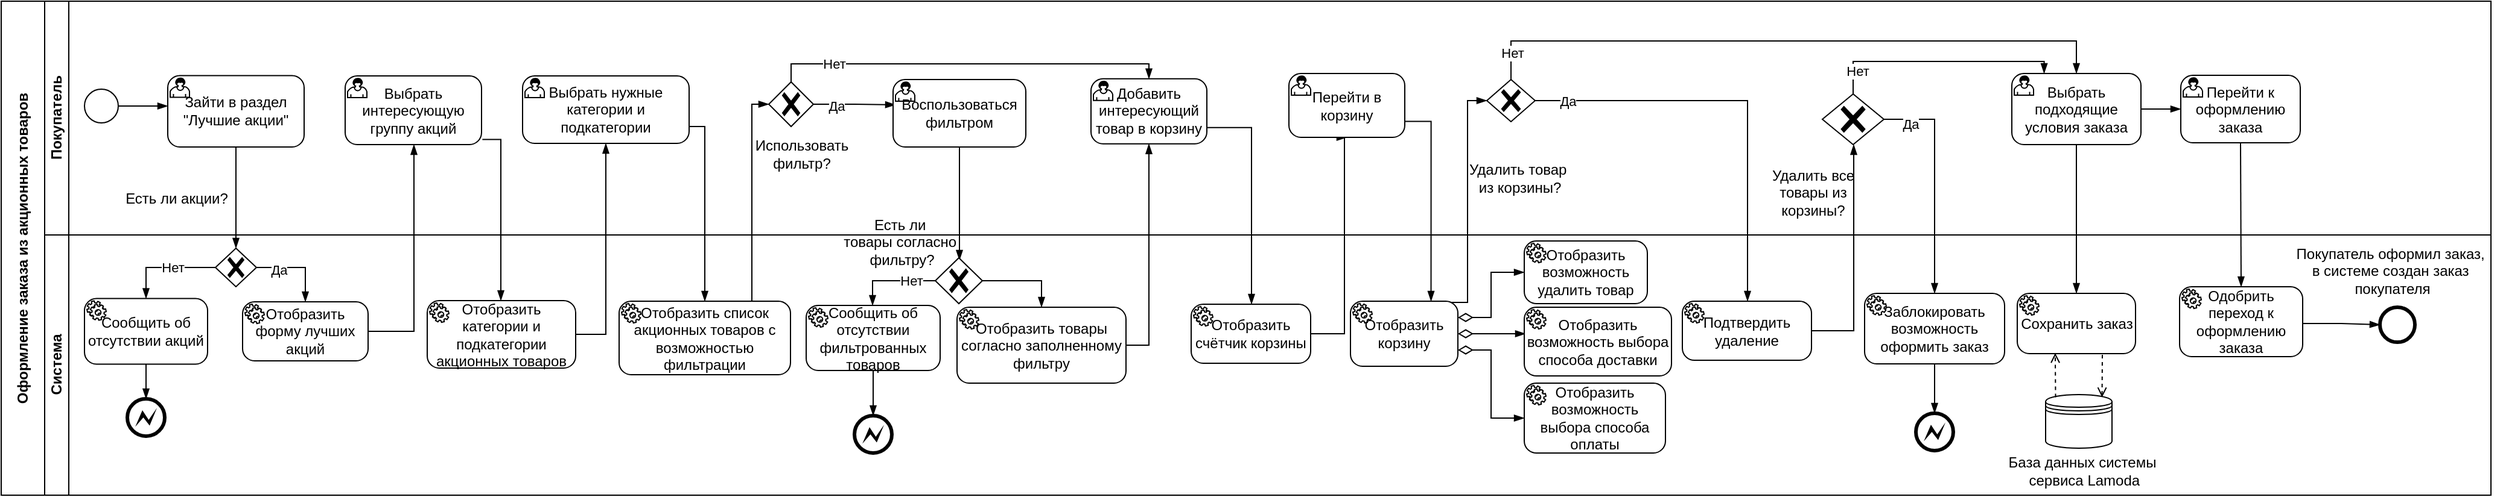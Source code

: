 <mxfile version="24.8.3">
  <diagram name="Page-1" id="2a216829-ef6e-dabb-86c1-c78162f3ba2b">
    <mxGraphModel dx="30" dy="468" grid="0" gridSize="10" guides="1" tooltips="1" connect="1" arrows="1" fold="1" page="1" pageScale="1" pageWidth="850" pageHeight="1100" background="none" math="0" shadow="0">
      <root>
        <mxCell id="0" />
        <mxCell id="1" parent="0" />
        <mxCell id="nDwCT-81fd5Fx0zlanSL-8" value="Оформление заказа из акционных товаров" style="swimlane;html=1;childLayout=stackLayout;resizeParent=1;resizeParentMax=0;horizontal=0;startSize=36;horizontalStack=0;whiteSpace=wrap;fontSize=12;" parent="1" vertex="1">
          <mxGeometry x="918" y="264" width="2063" height="410" as="geometry" />
        </mxCell>
        <mxCell id="nDwCT-81fd5Fx0zlanSL-29" value="" style="edgeStyle=elbowEdgeStyle;fontSize=12;html=1;endArrow=blockThin;endFill=1;rounded=0;exitX=1;exitY=0.5;exitDx=0;exitDy=0;exitPerimeter=0;entryX=0.5;entryY=1;entryDx=0;entryDy=0;entryPerimeter=0;" parent="nDwCT-81fd5Fx0zlanSL-8" source="8SmLWWV9HEqQaL2hSHld-2" target="nDwCT-81fd5Fx0zlanSL-30" edge="1">
          <mxGeometry width="160" relative="1" as="geometry">
            <mxPoint x="297" y="271" as="sourcePoint" />
            <mxPoint x="515" y="241" as="targetPoint" />
            <Array as="points">
              <mxPoint x="342" y="190" />
            </Array>
          </mxGeometry>
        </mxCell>
        <mxCell id="nDwCT-81fd5Fx0zlanSL-34" value="" style="edgeStyle=elbowEdgeStyle;fontSize=12;html=1;endArrow=blockThin;endFill=1;rounded=0;exitX=1.006;exitY=0.925;exitDx=0;exitDy=0;exitPerimeter=0;entryX=0.5;entryY=0;entryDx=0;entryDy=0;entryPerimeter=0;" parent="nDwCT-81fd5Fx0zlanSL-8" source="nDwCT-81fd5Fx0zlanSL-30" target="8SmLWWV9HEqQaL2hSHld-3" edge="1">
          <mxGeometry width="160" relative="1" as="geometry">
            <mxPoint x="382" y="136" as="sourcePoint" />
            <mxPoint x="414" y="245" as="targetPoint" />
            <Array as="points">
              <mxPoint x="414" y="192" />
            </Array>
          </mxGeometry>
        </mxCell>
        <mxCell id="nDwCT-81fd5Fx0zlanSL-36" value="" style="edgeStyle=elbowEdgeStyle;fontSize=12;html=1;endArrow=blockThin;endFill=1;rounded=0;exitX=1;exitY=0.5;exitDx=0;exitDy=0;exitPerimeter=0;entryX=0.5;entryY=1;entryDx=0;entryDy=0;entryPerimeter=0;" parent="nDwCT-81fd5Fx0zlanSL-8" source="8SmLWWV9HEqQaL2hSHld-3" target="nDwCT-81fd5Fx0zlanSL-35" edge="1">
          <mxGeometry width="160" relative="1" as="geometry">
            <mxPoint x="474" y="259.5" as="sourcePoint" />
            <mxPoint x="622" y="230" as="targetPoint" />
            <Array as="points">
              <mxPoint x="501" y="183" />
            </Array>
          </mxGeometry>
        </mxCell>
        <mxCell id="nDwCT-81fd5Fx0zlanSL-38" value="" style="edgeStyle=elbowEdgeStyle;fontSize=12;html=1;endArrow=blockThin;endFill=1;rounded=0;exitX=1;exitY=0.75;exitDx=0;exitDy=0;exitPerimeter=0;entryX=0.5;entryY=0;entryDx=0;entryDy=0;entryPerimeter=0;" parent="nDwCT-81fd5Fx0zlanSL-8" source="nDwCT-81fd5Fx0zlanSL-35" target="8SmLWWV9HEqQaL2hSHld-4" edge="1">
          <mxGeometry width="160" relative="1" as="geometry">
            <mxPoint x="542" y="160" as="sourcePoint" />
            <mxPoint x="582.5" y="244" as="targetPoint" />
            <Array as="points">
              <mxPoint x="583" y="172" />
            </Array>
          </mxGeometry>
        </mxCell>
        <mxCell id="nDwCT-81fd5Fx0zlanSL-19" value="" style="edgeStyle=elbowEdgeStyle;fontSize=12;html=1;endArrow=blockThin;endFill=1;rounded=0;exitX=0.5;exitY=1;exitDx=0;exitDy=0;exitPerimeter=0;entryX=0.5;entryY=0;entryDx=0;entryDy=0;entryPerimeter=0;" parent="nDwCT-81fd5Fx0zlanSL-8" source="nDwCT-81fd5Fx0zlanSL-18" target="nDwCT-81fd5Fx0zlanSL-20" edge="1">
          <mxGeometry width="160" relative="1" as="geometry">
            <mxPoint x="202" y="183" as="sourcePoint" />
            <mxPoint x="190" y="207" as="targetPoint" />
          </mxGeometry>
        </mxCell>
        <mxCell id="nDwCT-81fd5Fx0zlanSL-41" value="" style="edgeStyle=elbowEdgeStyle;fontSize=12;html=1;endArrow=blockThin;endFill=1;rounded=0;exitX=0.75;exitY=0;exitDx=0;exitDy=0;exitPerimeter=0;entryX=0;entryY=0.5;entryDx=0;entryDy=0;entryPerimeter=0;" parent="nDwCT-81fd5Fx0zlanSL-8" source="8SmLWWV9HEqQaL2hSHld-4" target="nDwCT-81fd5Fx0zlanSL-40" edge="1">
          <mxGeometry width="160" relative="1" as="geometry">
            <mxPoint x="614.25" y="244" as="sourcePoint" />
            <mxPoint x="796" y="220" as="targetPoint" />
            <Array as="points">
              <mxPoint x="622" y="177" />
            </Array>
          </mxGeometry>
        </mxCell>
        <mxCell id="nDwCT-81fd5Fx0zlanSL-61" value="" style="edgeStyle=elbowEdgeStyle;fontSize=12;html=1;endArrow=blockThin;endFill=1;rounded=0;exitX=1;exitY=0.5;exitDx=0;exitDy=0;exitPerimeter=0;entryX=0.5;entryY=1;entryDx=0;entryDy=0;entryPerimeter=0;" parent="nDwCT-81fd5Fx0zlanSL-8" source="8SmLWWV9HEqQaL2hSHld-7" target="nDwCT-81fd5Fx0zlanSL-59" edge="1">
          <mxGeometry width="160" relative="1" as="geometry">
            <mxPoint x="905" y="275.75" as="sourcePoint" />
            <mxPoint x="1112" y="278" as="targetPoint" />
            <Array as="points">
              <mxPoint x="951" y="209" />
            </Array>
          </mxGeometry>
        </mxCell>
        <mxCell id="nDwCT-81fd5Fx0zlanSL-63" value="" style="edgeStyle=elbowEdgeStyle;fontSize=12;html=1;endArrow=blockThin;endFill=1;rounded=0;exitX=1;exitY=0.75;exitDx=0;exitDy=0;exitPerimeter=0;entryX=0.5;entryY=0;entryDx=0;entryDy=0;entryPerimeter=0;" parent="nDwCT-81fd5Fx0zlanSL-8" source="nDwCT-81fd5Fx0zlanSL-59" target="8SmLWWV9HEqQaL2hSHld-8" edge="1">
          <mxGeometry width="160" relative="1" as="geometry">
            <mxPoint x="1026" y="154" as="sourcePoint" />
            <mxPoint x="1036" y="244" as="targetPoint" />
            <Array as="points">
              <mxPoint x="1036" y="177" />
            </Array>
          </mxGeometry>
        </mxCell>
        <mxCell id="nDwCT-81fd5Fx0zlanSL-65" value="" style="edgeStyle=elbowEdgeStyle;fontSize=12;html=1;endArrow=blockThin;endFill=1;rounded=0;exitX=1;exitY=0.5;exitDx=0;exitDy=0;exitPerimeter=0;entryX=0.5;entryY=1;entryDx=0;entryDy=0;entryPerimeter=0;" parent="nDwCT-81fd5Fx0zlanSL-8" source="8SmLWWV9HEqQaL2hSHld-8" target="nDwCT-81fd5Fx0zlanSL-64" edge="1">
          <mxGeometry width="160" relative="1" as="geometry">
            <mxPoint x="1085" y="257.25" as="sourcePoint" />
            <mxPoint x="1242" y="225" as="targetPoint" />
            <Array as="points">
              <mxPoint x="1113" y="190" />
            </Array>
          </mxGeometry>
        </mxCell>
        <mxCell id="nDwCT-81fd5Fx0zlanSL-66" value="" style="edgeStyle=orthogonalEdgeStyle;fontSize=12;html=1;endArrow=blockThin;endFill=1;rounded=0;exitX=1;exitY=0.75;exitDx=0;exitDy=0;exitPerimeter=0;entryX=0.75;entryY=0;entryDx=0;entryDy=0;entryPerimeter=0;" parent="nDwCT-81fd5Fx0zlanSL-8" source="nDwCT-81fd5Fx0zlanSL-64" target="8SmLWWV9HEqQaL2hSHld-9" edge="1">
          <mxGeometry width="160" relative="1" as="geometry">
            <mxPoint x="1143" y="143" as="sourcePoint" />
            <mxPoint x="1165" y="243" as="targetPoint" />
          </mxGeometry>
        </mxCell>
        <mxCell id="nDwCT-81fd5Fx0zlanSL-76" value="" style="edgeStyle=elbowEdgeStyle;fontSize=12;html=1;endArrow=blockThin;endFill=1;rounded=0;exitX=0.899;exitY=0.019;exitDx=0;exitDy=0;exitPerimeter=0;entryX=0;entryY=0.5;entryDx=0;entryDy=0;entryPerimeter=0;" parent="nDwCT-81fd5Fx0zlanSL-8" source="8SmLWWV9HEqQaL2hSHld-9" target="nDwCT-81fd5Fx0zlanSL-75" edge="1">
          <mxGeometry width="160" relative="1" as="geometry">
            <mxPoint x="1203.136" y="243.049" as="sourcePoint" />
            <mxPoint x="1238" y="108" as="targetPoint" />
            <Array as="points">
              <mxPoint x="1215" y="177" />
            </Array>
          </mxGeometry>
        </mxCell>
        <mxCell id="nDwCT-81fd5Fx0zlanSL-79" value="" style="edgeStyle=elbowEdgeStyle;fontSize=12;html=1;endArrow=blockThin;endFill=1;rounded=0;exitX=1;exitY=0.5;exitDx=0;exitDy=0;exitPerimeter=0;entryX=0.5;entryY=0;entryDx=0;entryDy=0;entryPerimeter=0;" parent="nDwCT-81fd5Fx0zlanSL-8" source="nDwCT-81fd5Fx0zlanSL-75" target="8SmLWWV9HEqQaL2hSHld-10" edge="1">
          <mxGeometry width="160" relative="1" as="geometry">
            <mxPoint x="1290" y="81" as="sourcePoint" />
            <mxPoint x="1442.25" y="244" as="targetPoint" />
            <Array as="points">
              <mxPoint x="1447" y="167" />
            </Array>
          </mxGeometry>
        </mxCell>
        <mxCell id="nDwCT-81fd5Fx0zlanSL-91" value="Да" style="edgeLabel;html=1;align=center;verticalAlign=middle;resizable=0;points=[];" parent="nDwCT-81fd5Fx0zlanSL-79" vertex="1" connectable="0">
          <mxGeometry x="-0.843" relative="1" as="geometry">
            <mxPoint as="offset" />
          </mxGeometry>
        </mxCell>
        <mxCell id="nDwCT-81fd5Fx0zlanSL-84" value="" style="edgeStyle=elbowEdgeStyle;fontSize=12;html=1;endArrow=blockThin;endFill=1;rounded=0;exitX=1;exitY=0.5;exitDx=0;exitDy=0;exitPerimeter=0;entryX=0.5;entryY=1;entryDx=0;entryDy=0;entryPerimeter=0;" parent="nDwCT-81fd5Fx0zlanSL-8" source="8SmLWWV9HEqQaL2hSHld-10" target="nDwCT-81fd5Fx0zlanSL-81" edge="1">
          <mxGeometry width="160" relative="1" as="geometry">
            <mxPoint x="1503" y="256" as="sourcePoint" />
            <mxPoint x="1680" y="241" as="targetPoint" />
            <Array as="points">
              <mxPoint x="1535" y="186" />
            </Array>
          </mxGeometry>
        </mxCell>
        <mxCell id="nDwCT-81fd5Fx0zlanSL-95" value="" style="edgeStyle=elbowEdgeStyle;fontSize=12;html=1;endArrow=blockThin;endFill=1;rounded=0;exitX=0.5;exitY=1;exitDx=0;exitDy=0;exitPerimeter=0;entryX=0.5;entryY=0;entryDx=0;entryDy=0;entryPerimeter=0;" parent="nDwCT-81fd5Fx0zlanSL-8" source="nDwCT-81fd5Fx0zlanSL-90" target="8SmLWWV9HEqQaL2hSHld-12" edge="1">
          <mxGeometry width="160" relative="1" as="geometry">
            <mxPoint x="1723" y="160" as="sourcePoint" />
            <mxPoint x="1719.5" y="241.5" as="targetPoint" />
          </mxGeometry>
        </mxCell>
        <mxCell id="nDwCT-81fd5Fx0zlanSL-101" value="" style="edgeStyle=elbowEdgeStyle;fontSize=12;html=1;endArrow=blockThin;endFill=1;rounded=0;exitX=0.5;exitY=1;exitDx=0;exitDy=0;exitPerimeter=0;entryX=0.5;entryY=0;entryDx=0;entryDy=0;entryPerimeter=0;" parent="nDwCT-81fd5Fx0zlanSL-8" source="nDwCT-81fd5Fx0zlanSL-86" target="8SmLWWV9HEqQaL2hSHld-13" edge="1">
          <mxGeometry width="160" relative="1" as="geometry">
            <mxPoint x="1878" y="170" as="sourcePoint" />
            <mxPoint x="1855" y="238" as="targetPoint" />
          </mxGeometry>
        </mxCell>
        <mxCell id="nDwCT-81fd5Fx0zlanSL-105" value="" style="edgeStyle=orthogonalEdgeStyle;fontSize=12;html=1;endArrow=blockThin;endFill=1;rounded=0;exitX=1;exitY=0.5;exitDx=0;exitDy=0;exitPerimeter=0;entryX=0.5;entryY=0;entryDx=0;entryDy=0;entryPerimeter=0;" parent="nDwCT-81fd5Fx0zlanSL-8" source="nDwCT-81fd5Fx0zlanSL-81" target="8SmLWWV9HEqQaL2hSHld-11" edge="1">
          <mxGeometry width="160" relative="1" as="geometry">
            <mxPoint x="1562" y="113" as="sourcePoint" />
            <mxPoint x="1598.5" y="243" as="targetPoint" />
          </mxGeometry>
        </mxCell>
        <mxCell id="nDwCT-81fd5Fx0zlanSL-106" value="Да" style="edgeLabel;html=1;align=center;verticalAlign=middle;resizable=0;points=[];" parent="nDwCT-81fd5Fx0zlanSL-105" vertex="1" connectable="0">
          <mxGeometry x="-0.753" y="-4" relative="1" as="geometry">
            <mxPoint x="-1" as="offset" />
          </mxGeometry>
        </mxCell>
        <mxCell id="nDwCT-81fd5Fx0zlanSL-9" value="Покупатель" style="swimlane;html=1;startSize=20;horizontal=0;" parent="nDwCT-81fd5Fx0zlanSL-8" vertex="1">
          <mxGeometry x="36" width="2027" height="194" as="geometry" />
        </mxCell>
        <mxCell id="nDwCT-81fd5Fx0zlanSL-12" value="" style="points=[[0.145,0.145,0],[0.5,0,0],[0.855,0.145,0],[1,0.5,0],[0.855,0.855,0],[0.5,1,0],[0.145,0.855,0],[0,0.5,0]];shape=mxgraph.bpmn.event;html=1;verticalLabelPosition=bottom;labelBackgroundColor=#ffffff;verticalAlign=top;align=center;perimeter=ellipsePerimeter;outlineConnect=0;aspect=fixed;outline=standard;symbol=general;" parent="nDwCT-81fd5Fx0zlanSL-9" vertex="1">
          <mxGeometry x="33" y="73" width="28" height="28" as="geometry" />
        </mxCell>
        <mxCell id="nDwCT-81fd5Fx0zlanSL-15" value="" style="edgeStyle=elbowEdgeStyle;fontSize=12;html=1;endArrow=blockThin;endFill=1;rounded=0;exitX=1;exitY=0.5;exitDx=0;exitDy=0;exitPerimeter=0;" parent="nDwCT-81fd5Fx0zlanSL-9" source="nDwCT-81fd5Fx0zlanSL-12" edge="1">
          <mxGeometry width="160" relative="1" as="geometry">
            <mxPoint x="93" y="87" as="sourcePoint" />
            <mxPoint x="102" y="87" as="targetPoint" />
          </mxGeometry>
        </mxCell>
        <mxCell id="nDwCT-81fd5Fx0zlanSL-18" value="Зайти в раздел &quot;Лучшие акции&quot;" style="points=[[0.25,0,0],[0.5,0,0],[0.75,0,0],[1,0.25,0],[1,0.5,0],[1,0.75,0],[0.75,1,0],[0.5,1,0],[0.25,1,0],[0,0.75,0],[0,0.5,0],[0,0.25,0]];shape=mxgraph.bpmn.task;whiteSpace=wrap;rectStyle=rounded;size=10;html=1;container=1;expand=0;collapsible=0;taskMarker=user;" parent="nDwCT-81fd5Fx0zlanSL-9" vertex="1">
          <mxGeometry x="102" y="61.75" width="113" height="59.25" as="geometry" />
        </mxCell>
        <mxCell id="nDwCT-81fd5Fx0zlanSL-22" value="Есть ли акции?" style="text;html=1;align=center;verticalAlign=middle;resizable=0;points=[];autosize=1;strokeColor=none;fillColor=none;" parent="nDwCT-81fd5Fx0zlanSL-9" vertex="1">
          <mxGeometry x="57" y="151" width="103" height="26" as="geometry" />
        </mxCell>
        <mxCell id="nDwCT-81fd5Fx0zlanSL-30" value="Выбрать интересующую группу акций" style="points=[[0.25,0,0],[0.5,0,0],[0.75,0,0],[1,0.25,0],[1,0.5,0],[1,0.75,0],[0.75,1,0],[0.5,1,0],[0.25,1,0],[0,0.75,0],[0,0.5,0],[0,0.25,0]];shape=mxgraph.bpmn.task;whiteSpace=wrap;rectStyle=rounded;size=10;html=1;container=1;expand=0;collapsible=0;taskMarker=user;" parent="nDwCT-81fd5Fx0zlanSL-9" vertex="1">
          <mxGeometry x="249" y="62" width="113" height="57" as="geometry" />
        </mxCell>
        <mxCell id="nDwCT-81fd5Fx0zlanSL-35" value="Выбрать нужные категории и подкатегории" style="points=[[0.25,0,0],[0.5,0,0],[0.75,0,0],[1,0.25,0],[1,0.5,0],[1,0.75,0],[0.75,1,0],[0.5,1,0],[0.25,1,0],[0,0.75,0],[0,0.5,0],[0,0.25,0]];shape=mxgraph.bpmn.task;whiteSpace=wrap;rectStyle=rounded;size=10;html=1;container=1;expand=0;collapsible=0;taskMarker=user;" parent="nDwCT-81fd5Fx0zlanSL-9" vertex="1">
          <mxGeometry x="396" y="62" width="138" height="56" as="geometry" />
        </mxCell>
        <mxCell id="nDwCT-81fd5Fx0zlanSL-40" value="" style="points=[[0.25,0.25,0],[0.5,0,0],[0.75,0.25,0],[1,0.5,0],[0.75,0.75,0],[0.5,1,0],[0.25,0.75,0],[0,0.5,0]];shape=mxgraph.bpmn.gateway2;html=1;verticalLabelPosition=bottom;labelBackgroundColor=#ffffff;verticalAlign=top;align=center;perimeter=rhombusPerimeter;outlineConnect=0;outline=none;symbol=none;gwType=exclusive;" parent="nDwCT-81fd5Fx0zlanSL-9" vertex="1">
          <mxGeometry x="600" y="67" width="37" height="37" as="geometry" />
        </mxCell>
        <mxCell id="nDwCT-81fd5Fx0zlanSL-44" value="Использовать&lt;div&gt;фильтр?&lt;/div&gt;" style="text;html=1;align=center;verticalAlign=middle;resizable=0;points=[];autosize=1;strokeColor=none;fillColor=none;" parent="nDwCT-81fd5Fx0zlanSL-9" vertex="1">
          <mxGeometry x="579" y="106" width="95" height="41" as="geometry" />
        </mxCell>
        <mxCell id="nDwCT-81fd5Fx0zlanSL-45" value="" style="edgeStyle=elbowEdgeStyle;fontSize=12;html=1;endArrow=blockThin;endFill=1;rounded=0;exitX=1;exitY=0.5;exitDx=0;exitDy=0;exitPerimeter=0;elbow=horizontal;" parent="nDwCT-81fd5Fx0zlanSL-9" source="nDwCT-81fd5Fx0zlanSL-40" edge="1">
          <mxGeometry width="160" relative="1" as="geometry">
            <mxPoint x="662" y="79" as="sourcePoint" />
            <mxPoint x="705" y="86" as="targetPoint" />
          </mxGeometry>
        </mxCell>
        <mxCell id="nDwCT-81fd5Fx0zlanSL-47" value="Да" style="edgeLabel;html=1;align=center;verticalAlign=middle;resizable=0;points=[];" parent="nDwCT-81fd5Fx0zlanSL-45" vertex="1" connectable="0">
          <mxGeometry x="-0.468" y="-1" relative="1" as="geometry">
            <mxPoint x="1" as="offset" />
          </mxGeometry>
        </mxCell>
        <mxCell id="nDwCT-81fd5Fx0zlanSL-46" value="Воспользоваться фильтром" style="points=[[0.25,0,0],[0.5,0,0],[0.75,0,0],[1,0.25,0],[1,0.5,0],[1,0.75,0],[0.75,1,0],[0.5,1,0],[0.25,1,0],[0,0.75,0],[0,0.5,0],[0,0.25,0]];shape=mxgraph.bpmn.task;whiteSpace=wrap;rectStyle=rounded;size=10;html=1;container=1;expand=0;collapsible=0;taskMarker=user;" parent="nDwCT-81fd5Fx0zlanSL-9" vertex="1">
          <mxGeometry x="703" y="65" width="110" height="56" as="geometry" />
        </mxCell>
        <mxCell id="nDwCT-81fd5Fx0zlanSL-48" value="" style="edgeStyle=elbowEdgeStyle;fontSize=12;html=1;endArrow=blockThin;endFill=1;rounded=0;exitX=0.5;exitY=1;exitDx=0;exitDy=0;exitPerimeter=0;" parent="nDwCT-81fd5Fx0zlanSL-9" source="nDwCT-81fd5Fx0zlanSL-46" edge="1">
          <mxGeometry width="160" relative="1" as="geometry">
            <mxPoint x="737" y="161" as="sourcePoint" />
            <mxPoint x="758" y="215" as="targetPoint" />
          </mxGeometry>
        </mxCell>
        <mxCell id="nDwCT-81fd5Fx0zlanSL-58" value="" style="edgeStyle=elbowEdgeStyle;fontSize=12;html=1;endArrow=blockThin;endFill=1;rounded=0;exitX=0.5;exitY=0;exitDx=0;exitDy=0;exitPerimeter=0;entryX=0.5;entryY=0;entryDx=0;entryDy=0;entryPerimeter=0;" parent="nDwCT-81fd5Fx0zlanSL-9" source="nDwCT-81fd5Fx0zlanSL-40" target="nDwCT-81fd5Fx0zlanSL-59" edge="1">
          <mxGeometry width="160" relative="1" as="geometry">
            <mxPoint x="677" y="39" as="sourcePoint" />
            <mxPoint x="837" y="39" as="targetPoint" />
            <Array as="points">
              <mxPoint x="667" y="52" />
            </Array>
          </mxGeometry>
        </mxCell>
        <mxCell id="nDwCT-81fd5Fx0zlanSL-60" value="Нет" style="edgeLabel;html=1;align=center;verticalAlign=middle;resizable=0;points=[];" parent="nDwCT-81fd5Fx0zlanSL-58" vertex="1" connectable="0">
          <mxGeometry x="-0.688" relative="1" as="geometry">
            <mxPoint as="offset" />
          </mxGeometry>
        </mxCell>
        <mxCell id="nDwCT-81fd5Fx0zlanSL-59" value="Добавить интересующий товар в корзину" style="points=[[0.25,0,0],[0.5,0,0],[0.75,0,0],[1,0.25,0],[1,0.5,0],[1,0.75,0],[0.75,1,0],[0.5,1,0],[0.25,1,0],[0,0.75,0],[0,0.5,0],[0,0.25,0]];shape=mxgraph.bpmn.task;whiteSpace=wrap;rectStyle=rounded;size=10;html=1;container=1;expand=0;collapsible=0;taskMarker=user;" parent="nDwCT-81fd5Fx0zlanSL-9" vertex="1">
          <mxGeometry x="867" y="64.37" width="96" height="54" as="geometry" />
        </mxCell>
        <mxCell id="nDwCT-81fd5Fx0zlanSL-64" value="Перейти в корзину" style="points=[[0.25,0,0],[0.5,0,0],[0.75,0,0],[1,0.25,0],[1,0.5,0],[1,0.75,0],[0.75,1,0],[0.5,1,0],[0.25,1,0],[0,0.75,0],[0,0.5,0],[0,0.25,0]];shape=mxgraph.bpmn.task;whiteSpace=wrap;rectStyle=rounded;size=10;html=1;container=1;expand=0;collapsible=0;taskMarker=user;" parent="nDwCT-81fd5Fx0zlanSL-9" vertex="1">
          <mxGeometry x="1031" y="60" width="96" height="53" as="geometry" />
        </mxCell>
        <mxCell id="nDwCT-81fd5Fx0zlanSL-75" value="" style="points=[[0.25,0.25,0],[0.5,0,0],[0.75,0.25,0],[1,0.5,0],[0.75,0.75,0],[0.5,1,0],[0.25,0.75,0],[0,0.5,0]];shape=mxgraph.bpmn.gateway2;html=1;verticalLabelPosition=bottom;labelBackgroundColor=#ffffff;verticalAlign=top;align=center;perimeter=rhombusPerimeter;outlineConnect=0;outline=none;symbol=none;gwType=exclusive;" parent="nDwCT-81fd5Fx0zlanSL-9" vertex="1">
          <mxGeometry x="1195" y="65" width="40" height="35" as="geometry" />
        </mxCell>
        <mxCell id="nDwCT-81fd5Fx0zlanSL-77" value="Удалить товар&amp;nbsp;&lt;div&gt;из корзины?&lt;/div&gt;" style="text;html=1;align=center;verticalAlign=middle;resizable=0;points=[];autosize=1;strokeColor=none;fillColor=none;" parent="nDwCT-81fd5Fx0zlanSL-9" vertex="1">
          <mxGeometry x="1171" y="126" width="102" height="41" as="geometry" />
        </mxCell>
        <mxCell id="nDwCT-81fd5Fx0zlanSL-78" value="" style="edgeStyle=orthogonalEdgeStyle;fontSize=12;html=1;endArrow=blockThin;endFill=1;rounded=0;exitX=0.5;exitY=0;exitDx=0;exitDy=0;exitPerimeter=0;elbow=vertical;entryX=0.5;entryY=0;entryDx=0;entryDy=0;entryPerimeter=0;" parent="nDwCT-81fd5Fx0zlanSL-9" source="nDwCT-81fd5Fx0zlanSL-75" target="nDwCT-81fd5Fx0zlanSL-90" edge="1">
          <mxGeometry width="160" relative="1" as="geometry">
            <mxPoint x="1247" y="45" as="sourcePoint" />
            <mxPoint x="1215" y="13" as="targetPoint" />
            <Array as="points">
              <mxPoint x="1215" y="33" />
              <mxPoint x="1683" y="33" />
            </Array>
          </mxGeometry>
        </mxCell>
        <mxCell id="nDwCT-81fd5Fx0zlanSL-92" value="Нет" style="edgeLabel;html=1;align=center;verticalAlign=middle;resizable=0;points=[];" parent="nDwCT-81fd5Fx0zlanSL-78" vertex="1" connectable="0">
          <mxGeometry x="-0.916" y="-1" relative="1" as="geometry">
            <mxPoint as="offset" />
          </mxGeometry>
        </mxCell>
        <mxCell id="nDwCT-81fd5Fx0zlanSL-81" value="" style="points=[[0.25,0.25,0],[0.5,0,0],[0.75,0.25,0],[1,0.5,0],[0.75,0.75,0],[0.5,1,0],[0.25,0.75,0],[0,0.5,0]];shape=mxgraph.bpmn.gateway2;html=1;verticalLabelPosition=bottom;labelBackgroundColor=#ffffff;verticalAlign=top;align=center;perimeter=rhombusPerimeter;outlineConnect=0;outline=none;symbol=none;gwType=exclusive;" parent="nDwCT-81fd5Fx0zlanSL-9" vertex="1">
          <mxGeometry x="1473" y="77" width="51" height="42" as="geometry" />
        </mxCell>
        <mxCell id="nDwCT-81fd5Fx0zlanSL-85" value="Удалить все&lt;div&gt;товары из&lt;/div&gt;&lt;div&gt;корзины?&lt;/div&gt;" style="text;html=1;align=center;verticalAlign=middle;resizable=0;points=[];autosize=1;strokeColor=none;fillColor=none;" parent="nDwCT-81fd5Fx0zlanSL-9" vertex="1">
          <mxGeometry x="1422" y="131" width="86" height="55" as="geometry" />
        </mxCell>
        <mxCell id="nDwCT-81fd5Fx0zlanSL-86" value="Перейти к оформлению заказа" style="points=[[0.25,0,0],[0.5,0,0],[0.75,0,0],[1,0.25,0],[1,0.5,0],[1,0.75,0],[0.75,1,0],[0.5,1,0],[0.25,1,0],[0,0.75,0],[0,0.5,0],[0,0.25,0]];shape=mxgraph.bpmn.task;whiteSpace=wrap;rectStyle=rounded;size=10;html=1;container=1;expand=0;collapsible=0;taskMarker=user;" parent="nDwCT-81fd5Fx0zlanSL-9" vertex="1">
          <mxGeometry x="1770" y="61.5" width="99" height="56" as="geometry" />
        </mxCell>
        <mxCell id="nDwCT-81fd5Fx0zlanSL-90" value="Выбрать подходящие условия заказа" style="points=[[0.25,0,0],[0.5,0,0],[0.75,0,0],[1,0.25,0],[1,0.5,0],[1,0.75,0],[0.75,1,0],[0.5,1,0],[0.25,1,0],[0,0.75,0],[0,0.5,0],[0,0.25,0]];shape=mxgraph.bpmn.task;whiteSpace=wrap;rectStyle=rounded;size=10;html=1;container=1;expand=0;collapsible=0;taskMarker=user;" parent="nDwCT-81fd5Fx0zlanSL-9" vertex="1">
          <mxGeometry x="1630" y="60" width="107" height="59" as="geometry" />
        </mxCell>
        <mxCell id="nDwCT-81fd5Fx0zlanSL-100" value="" style="edgeStyle=elbowEdgeStyle;fontSize=12;html=1;endArrow=blockThin;endFill=1;rounded=0;exitX=1;exitY=0.5;exitDx=0;exitDy=0;exitPerimeter=0;entryX=0;entryY=0.5;entryDx=0;entryDy=0;entryPerimeter=0;" parent="nDwCT-81fd5Fx0zlanSL-9" source="nDwCT-81fd5Fx0zlanSL-90" target="nDwCT-81fd5Fx0zlanSL-86" edge="1">
          <mxGeometry width="160" relative="1" as="geometry">
            <mxPoint x="1743" y="151" as="sourcePoint" />
            <mxPoint x="1903" y="151" as="targetPoint" />
          </mxGeometry>
        </mxCell>
        <mxCell id="nDwCT-81fd5Fx0zlanSL-103" value="" style="edgeStyle=orthogonalEdgeStyle;fontSize=12;html=1;endArrow=blockThin;endFill=1;rounded=0;exitX=0.5;exitY=0;exitDx=0;exitDy=0;exitPerimeter=0;entryX=0.25;entryY=0;entryDx=0;entryDy=0;entryPerimeter=0;" parent="nDwCT-81fd5Fx0zlanSL-9" source="nDwCT-81fd5Fx0zlanSL-81" target="nDwCT-81fd5Fx0zlanSL-90" edge="1">
          <mxGeometry width="160" relative="1" as="geometry">
            <mxPoint x="1528" y="152" as="sourcePoint" />
            <mxPoint x="1688" y="152" as="targetPoint" />
          </mxGeometry>
        </mxCell>
        <mxCell id="nDwCT-81fd5Fx0zlanSL-104" value="Нет" style="edgeLabel;html=1;align=center;verticalAlign=middle;resizable=0;points=[];" parent="nDwCT-81fd5Fx0zlanSL-103" vertex="1" connectable="0">
          <mxGeometry x="-0.806" y="-3" relative="1" as="geometry">
            <mxPoint as="offset" />
          </mxGeometry>
        </mxCell>
        <mxCell id="nDwCT-81fd5Fx0zlanSL-10" value="Система" style="swimlane;html=1;startSize=20;horizontal=0;" parent="nDwCT-81fd5Fx0zlanSL-8" vertex="1">
          <mxGeometry x="36" y="194" width="2027" height="216" as="geometry" />
        </mxCell>
        <mxCell id="nDwCT-81fd5Fx0zlanSL-20" value="" style="points=[[0.25,0.25,0],[0.5,0,0],[0.75,0.25,0],[1,0.5,0],[0.75,0.75,0],[0.5,1,0],[0.25,0.75,0],[0,0.5,0]];shape=mxgraph.bpmn.gateway2;html=1;verticalLabelPosition=bottom;labelBackgroundColor=#ffffff;verticalAlign=top;align=center;perimeter=rhombusPerimeter;outlineConnect=0;outline=none;symbol=none;gwType=exclusive;" parent="nDwCT-81fd5Fx0zlanSL-10" vertex="1">
          <mxGeometry x="141.5" y="11" width="34" height="32" as="geometry" />
        </mxCell>
        <mxCell id="nDwCT-81fd5Fx0zlanSL-23" value="" style="edgeStyle=elbowEdgeStyle;fontSize=12;html=1;endArrow=blockThin;endFill=1;rounded=0;exitX=0;exitY=0.5;exitDx=0;exitDy=0;exitPerimeter=0;entryX=0.5;entryY=0;entryDx=0;entryDy=0;entryPerimeter=0;" parent="nDwCT-81fd5Fx0zlanSL-10" source="nDwCT-81fd5Fx0zlanSL-20" target="8SmLWWV9HEqQaL2hSHld-1" edge="1">
          <mxGeometry width="160" relative="1" as="geometry">
            <mxPoint x="139" y="82" as="sourcePoint" />
            <mxPoint x="84" y="54" as="targetPoint" />
            <Array as="points">
              <mxPoint x="84" y="47" />
            </Array>
          </mxGeometry>
        </mxCell>
        <mxCell id="nDwCT-81fd5Fx0zlanSL-26" value="Нет" style="edgeLabel;html=1;align=center;verticalAlign=middle;resizable=0;points=[];" parent="nDwCT-81fd5Fx0zlanSL-23" vertex="1" connectable="0">
          <mxGeometry x="-0.172" relative="1" as="geometry">
            <mxPoint x="-1" as="offset" />
          </mxGeometry>
        </mxCell>
        <mxCell id="nDwCT-81fd5Fx0zlanSL-14" value="" style="points=[[0.145,0.145,0],[0.5,0,0],[0.855,0.145,0],[1,0.5,0],[0.855,0.855,0],[0.5,1,0],[0.145,0.855,0],[0,0.5,0]];shape=mxgraph.bpmn.event;html=1;verticalLabelPosition=bottom;labelBackgroundColor=#ffffff;verticalAlign=top;align=center;perimeter=ellipsePerimeter;outlineConnect=0;aspect=fixed;outline=end;symbol=error;" parent="nDwCT-81fd5Fx0zlanSL-10" vertex="1">
          <mxGeometry x="68.5" y="136" width="31" height="31" as="geometry" />
        </mxCell>
        <mxCell id="nDwCT-81fd5Fx0zlanSL-25" value="" style="edgeStyle=elbowEdgeStyle;fontSize=12;html=1;endArrow=blockThin;endFill=1;rounded=0;exitX=0.5;exitY=1;exitDx=0;exitDy=0;exitPerimeter=0;entryX=0.5;entryY=0;entryDx=0;entryDy=0;entryPerimeter=0;" parent="nDwCT-81fd5Fx0zlanSL-10" source="8SmLWWV9HEqQaL2hSHld-1" target="nDwCT-81fd5Fx0zlanSL-14" edge="1">
          <mxGeometry width="160" relative="1" as="geometry">
            <mxPoint x="84" y="106" as="sourcePoint" />
            <mxPoint x="300" y="113" as="targetPoint" />
          </mxGeometry>
        </mxCell>
        <mxCell id="nDwCT-81fd5Fx0zlanSL-27" value="" style="edgeStyle=elbowEdgeStyle;fontSize=12;html=1;endArrow=blockThin;endFill=1;rounded=0;exitX=1;exitY=0.5;exitDx=0;exitDy=0;exitPerimeter=0;entryX=0.5;entryY=0;entryDx=0;entryDy=0;entryPerimeter=0;" parent="nDwCT-81fd5Fx0zlanSL-10" source="nDwCT-81fd5Fx0zlanSL-20" target="8SmLWWV9HEqQaL2hSHld-2" edge="1">
          <mxGeometry width="160" relative="1" as="geometry">
            <mxPoint x="202" y="32" as="sourcePoint" />
            <mxPoint x="216" y="54" as="targetPoint" />
            <Array as="points">
              <mxPoint x="216" y="36" />
            </Array>
          </mxGeometry>
        </mxCell>
        <mxCell id="nDwCT-81fd5Fx0zlanSL-39" value="Да" style="edgeLabel;html=1;align=center;verticalAlign=middle;resizable=0;points=[];" parent="nDwCT-81fd5Fx0zlanSL-27" vertex="1" connectable="0">
          <mxGeometry x="-0.473" y="-2" relative="1" as="geometry">
            <mxPoint as="offset" />
          </mxGeometry>
        </mxCell>
        <mxCell id="nDwCT-81fd5Fx0zlanSL-50" value="" style="points=[[0.25,0.25,0],[0.5,0,0],[0.75,0.25,0],[1,0.5,0],[0.75,0.75,0],[0.5,1,0],[0.25,0.75,0],[0,0.5,0]];shape=mxgraph.bpmn.gateway2;html=1;verticalLabelPosition=bottom;labelBackgroundColor=#ffffff;verticalAlign=top;align=center;perimeter=rhombusPerimeter;outlineConnect=0;outline=none;symbol=none;gwType=exclusive;" parent="nDwCT-81fd5Fx0zlanSL-10" vertex="1">
          <mxGeometry x="738" y="19" width="39" height="38" as="geometry" />
        </mxCell>
        <mxCell id="nDwCT-81fd5Fx0zlanSL-52" value="" style="edgeStyle=elbowEdgeStyle;fontSize=12;html=1;endArrow=blockThin;endFill=1;rounded=0;entryX=0.5;entryY=0;entryDx=0;entryDy=0;entryPerimeter=0;exitX=0;exitY=0.5;exitDx=0;exitDy=0;exitPerimeter=0;" parent="nDwCT-81fd5Fx0zlanSL-10" source="nDwCT-81fd5Fx0zlanSL-50" target="8SmLWWV9HEqQaL2hSHld-5" edge="1">
          <mxGeometry width="160" relative="1" as="geometry">
            <mxPoint x="676" y="37" as="sourcePoint" />
            <mxPoint x="685.5" y="62" as="targetPoint" />
            <Array as="points">
              <mxPoint x="686" y="42" />
            </Array>
          </mxGeometry>
        </mxCell>
        <mxCell id="nDwCT-81fd5Fx0zlanSL-53" value="Нет" style="edgeLabel;html=1;align=center;verticalAlign=middle;resizable=0;points=[];" parent="nDwCT-81fd5Fx0zlanSL-52" vertex="1" connectable="0">
          <mxGeometry x="-0.454" relative="1" as="geometry">
            <mxPoint as="offset" />
          </mxGeometry>
        </mxCell>
        <mxCell id="nDwCT-81fd5Fx0zlanSL-49" value="Есть ли&amp;nbsp;&lt;div&gt;товары&amp;nbsp;&lt;span style=&quot;background-color: initial;&quot;&gt;согласно&amp;nbsp;&lt;/span&gt;&lt;/div&gt;&lt;div&gt;&lt;span style=&quot;background-color: initial;&quot;&gt;фильтру?&lt;/span&gt;&lt;/div&gt;" style="text;html=1;align=center;verticalAlign=middle;resizable=0;points=[];autosize=1;strokeColor=none;fillColor=none;" parent="nDwCT-81fd5Fx0zlanSL-10" vertex="1">
          <mxGeometry x="652" y="-22" width="115" height="55" as="geometry" />
        </mxCell>
        <mxCell id="nDwCT-81fd5Fx0zlanSL-55" value="" style="edgeStyle=elbowEdgeStyle;fontSize=12;html=1;endArrow=blockThin;endFill=1;rounded=0;exitX=1;exitY=0.5;exitDx=0;exitDy=0;exitPerimeter=0;entryX=0.5;entryY=0;entryDx=0;entryDy=0;entryPerimeter=0;" parent="nDwCT-81fd5Fx0zlanSL-10" source="nDwCT-81fd5Fx0zlanSL-50" target="8SmLWWV9HEqQaL2hSHld-7" edge="1">
          <mxGeometry width="160" relative="1" as="geometry">
            <mxPoint x="813" y="36" as="sourcePoint" />
            <mxPoint x="818" y="51" as="targetPoint" />
            <Array as="points">
              <mxPoint x="826" y="45" />
            </Array>
          </mxGeometry>
        </mxCell>
        <mxCell id="nDwCT-81fd5Fx0zlanSL-56" value="" style="edgeStyle=elbowEdgeStyle;fontSize=12;html=1;endArrow=blockThin;endFill=1;rounded=0;exitX=0.5;exitY=1;exitDx=0;exitDy=0;exitPerimeter=0;entryX=0.5;entryY=0;entryDx=0;entryDy=0;entryPerimeter=0;" parent="nDwCT-81fd5Fx0zlanSL-10" source="8SmLWWV9HEqQaL2hSHld-5" target="nDwCT-81fd5Fx0zlanSL-57" edge="1">
          <mxGeometry width="160" relative="1" as="geometry">
            <mxPoint x="685.5" y="116" as="sourcePoint" />
            <mxPoint x="686" y="150" as="targetPoint" />
          </mxGeometry>
        </mxCell>
        <mxCell id="nDwCT-81fd5Fx0zlanSL-57" value="" style="points=[[0.145,0.145,0],[0.5,0,0],[0.855,0.145,0],[1,0.5,0],[0.855,0.855,0],[0.5,1,0],[0.145,0.855,0],[0,0.5,0]];shape=mxgraph.bpmn.event;html=1;verticalLabelPosition=bottom;labelBackgroundColor=#ffffff;verticalAlign=top;align=center;perimeter=ellipsePerimeter;outlineConnect=0;aspect=fixed;outline=end;symbol=error;" parent="nDwCT-81fd5Fx0zlanSL-10" vertex="1">
          <mxGeometry x="671" y="150" width="31" height="31" as="geometry" />
        </mxCell>
        <mxCell id="nDwCT-81fd5Fx0zlanSL-87" value="" style="points=[[0.145,0.145,0],[0.5,0,0],[0.855,0.145,0],[1,0.5,0],[0.855,0.855,0],[0.5,1,0],[0.145,0.855,0],[0,0.5,0]];shape=mxgraph.bpmn.event;html=1;verticalLabelPosition=bottom;labelBackgroundColor=#ffffff;verticalAlign=top;align=center;perimeter=ellipsePerimeter;outlineConnect=0;aspect=fixed;outline=end;symbol=terminate2;" parent="nDwCT-81fd5Fx0zlanSL-10" vertex="1">
          <mxGeometry x="1935" y="60" width="29" height="29" as="geometry" />
        </mxCell>
        <mxCell id="nDwCT-81fd5Fx0zlanSL-89" value="Покупатель оформил заказ,&amp;nbsp;&lt;div&gt;в системе создан заказ&amp;nbsp;&lt;/div&gt;&lt;div&gt;покупателя&lt;/div&gt;" style="text;html=1;align=center;verticalAlign=middle;resizable=0;points=[];autosize=1;strokeColor=none;fillColor=none;" parent="nDwCT-81fd5Fx0zlanSL-10" vertex="1">
          <mxGeometry x="1856.5" y="2" width="177" height="55" as="geometry" />
        </mxCell>
        <mxCell id="nDwCT-81fd5Fx0zlanSL-102" value="" style="edgeStyle=elbowEdgeStyle;fontSize=12;html=1;endArrow=blockThin;endFill=1;rounded=0;exitX=1;exitY=0.526;exitDx=0;exitDy=0;exitPerimeter=0;entryX=0;entryY=0.5;entryDx=0;entryDy=0;entryPerimeter=0;" parent="nDwCT-81fd5Fx0zlanSL-10" source="8SmLWWV9HEqQaL2hSHld-13" target="nDwCT-81fd5Fx0zlanSL-87" edge="1">
          <mxGeometry width="160" relative="1" as="geometry">
            <mxPoint x="1869" y="73.5" as="sourcePoint" />
            <mxPoint x="1968" y="73" as="targetPoint" />
          </mxGeometry>
        </mxCell>
        <mxCell id="nDwCT-81fd5Fx0zlanSL-108" value="" style="points=[[0.145,0.145,0],[0.5,0,0],[0.855,0.145,0],[1,0.5,0],[0.855,0.855,0],[0.5,1,0],[0.145,0.855,0],[0,0.5,0]];shape=mxgraph.bpmn.event;html=1;verticalLabelPosition=bottom;labelBackgroundColor=#ffffff;verticalAlign=top;align=center;perimeter=ellipsePerimeter;outlineConnect=0;aspect=fixed;outline=end;symbol=error;" parent="nDwCT-81fd5Fx0zlanSL-10" vertex="1">
          <mxGeometry x="1550.5" y="148" width="31" height="31" as="geometry" />
        </mxCell>
        <mxCell id="nDwCT-81fd5Fx0zlanSL-109" value="" style="edgeStyle=elbowEdgeStyle;fontSize=12;html=1;endArrow=blockThin;endFill=1;rounded=0;exitX=0.5;exitY=1;exitDx=0;exitDy=0;exitPerimeter=0;entryX=0.5;entryY=0;entryDx=0;entryDy=0;entryPerimeter=0;" parent="nDwCT-81fd5Fx0zlanSL-10" source="8SmLWWV9HEqQaL2hSHld-11" target="nDwCT-81fd5Fx0zlanSL-108" edge="1">
          <mxGeometry width="160" relative="1" as="geometry">
            <mxPoint x="1562.5" y="101" as="sourcePoint" />
            <mxPoint x="1739" y="123" as="targetPoint" />
          </mxGeometry>
        </mxCell>
        <mxCell id="nDwCT-81fd5Fx0zlanSL-110" value="" style="edgeStyle=elbowEdgeStyle;fontSize=12;html=1;endArrow=blockThin;endFill=1;startArrow=diamondThin;startFill=0;endSize=6;startSize=10;rounded=0;exitX=1;exitY=0.25;exitDx=0;exitDy=0;exitPerimeter=0;entryX=0;entryY=0.5;entryDx=0;entryDy=0;entryPerimeter=0;" parent="nDwCT-81fd5Fx0zlanSL-10" source="8SmLWWV9HEqQaL2hSHld-9" target="8SmLWWV9HEqQaL2hSHld-19" edge="1">
          <mxGeometry width="160" relative="1" as="geometry">
            <mxPoint x="1171" y="61.25" as="sourcePoint" />
            <mxPoint x="1224" y="34" as="targetPoint" />
          </mxGeometry>
        </mxCell>
        <mxCell id="nDwCT-81fd5Fx0zlanSL-111" value="" style="edgeStyle=elbowEdgeStyle;fontSize=12;html=1;endArrow=blockThin;endFill=1;startArrow=diamondThin;startFill=0;endSize=6;startSize=10;rounded=0;exitX=1;exitY=0.5;exitDx=0;exitDy=0;exitPerimeter=0;entryX=0.008;entryY=0.386;entryDx=0;entryDy=0;entryPerimeter=0;" parent="nDwCT-81fd5Fx0zlanSL-10" source="8SmLWWV9HEqQaL2hSHld-9" target="8SmLWWV9HEqQaL2hSHld-20" edge="1">
          <mxGeometry width="160" relative="1" as="geometry">
            <mxPoint x="1171" y="73.5" as="sourcePoint" />
            <mxPoint x="1221" y="77.75" as="targetPoint" />
          </mxGeometry>
        </mxCell>
        <mxCell id="nDwCT-81fd5Fx0zlanSL-113" value="" style="edgeStyle=elbowEdgeStyle;fontSize=12;html=1;endArrow=blockThin;endFill=1;startArrow=diamondThin;startFill=0;endSize=6;startSize=10;rounded=0;exitX=1;exitY=0.75;exitDx=0;exitDy=0;exitPerimeter=0;entryX=0;entryY=0.5;entryDx=0;entryDy=0;entryPerimeter=0;" parent="nDwCT-81fd5Fx0zlanSL-10" source="8SmLWWV9HEqQaL2hSHld-9" target="8SmLWWV9HEqQaL2hSHld-21" edge="1">
          <mxGeometry width="160" relative="1" as="geometry">
            <mxPoint x="1171" y="85.75" as="sourcePoint" />
            <mxPoint x="1221" y="153.5" as="targetPoint" />
          </mxGeometry>
        </mxCell>
        <mxCell id="8SmLWWV9HEqQaL2hSHld-1" value="Сообщить об отсутствии акций" style="points=[[0.25,0,0],[0.5,0,0],[0.75,0,0],[1,0.25,0],[1,0.5,0],[1,0.75,0],[0.75,1,0],[0.5,1,0],[0.25,1,0],[0,0.75,0],[0,0.5,0],[0,0.25,0]];shape=mxgraph.bpmn.task;whiteSpace=wrap;rectStyle=rounded;size=10;html=1;container=1;expand=0;collapsible=0;taskMarker=service;" vertex="1" parent="nDwCT-81fd5Fx0zlanSL-10">
          <mxGeometry x="33" y="52.75" width="102" height="54.5" as="geometry" />
        </mxCell>
        <mxCell id="8SmLWWV9HEqQaL2hSHld-2" value="Отобразить форму лучших акций" style="points=[[0.25,0,0],[0.5,0,0],[0.75,0,0],[1,0.25,0],[1,0.5,0],[1,0.75,0],[0.75,1,0],[0.5,1,0],[0.25,1,0],[0,0.75,0],[0,0.5,0],[0,0.25,0]];shape=mxgraph.bpmn.task;whiteSpace=wrap;rectStyle=rounded;size=10;html=1;container=1;expand=0;collapsible=0;taskMarker=service;" vertex="1" parent="nDwCT-81fd5Fx0zlanSL-10">
          <mxGeometry x="164" y="55.5" width="104" height="49" as="geometry" />
        </mxCell>
        <mxCell id="8SmLWWV9HEqQaL2hSHld-3" value="Отобразить категории и подкатегории акционных товаров" style="points=[[0.25,0,0],[0.5,0,0],[0.75,0,0],[1,0.25,0],[1,0.5,0],[1,0.75,0],[0.75,1,0],[0.5,1,0],[0.25,1,0],[0,0.75,0],[0,0.5,0],[0,0.25,0]];shape=mxgraph.bpmn.task;whiteSpace=wrap;rectStyle=rounded;size=10;html=1;container=1;expand=0;collapsible=0;taskMarker=service;" vertex="1" parent="nDwCT-81fd5Fx0zlanSL-10">
          <mxGeometry x="317" y="54.5" width="123" height="56" as="geometry" />
        </mxCell>
        <mxCell id="8SmLWWV9HEqQaL2hSHld-4" value="Отобразить список акционных товаров с возможностью фильтрации" style="points=[[0.25,0,0],[0.5,0,0],[0.75,0,0],[1,0.25,0],[1,0.5,0],[1,0.75,0],[0.75,1,0],[0.5,1,0],[0.25,1,0],[0,0.75,0],[0,0.5,0],[0,0.25,0]];shape=mxgraph.bpmn.task;whiteSpace=wrap;rectStyle=rounded;size=10;html=1;container=1;expand=0;collapsible=0;taskMarker=service;" vertex="1" parent="nDwCT-81fd5Fx0zlanSL-10">
          <mxGeometry x="476" y="55" width="142" height="61" as="geometry" />
        </mxCell>
        <mxCell id="8SmLWWV9HEqQaL2hSHld-5" value="Сообщить об отсутствии фильтрованных товаров" style="points=[[0.25,0,0],[0.5,0,0],[0.75,0,0],[1,0.25,0],[1,0.5,0],[1,0.75,0],[0.75,1,0],[0.5,1,0],[0.25,1,0],[0,0.75,0],[0,0.5,0],[0,0.25,0]];shape=mxgraph.bpmn.task;whiteSpace=wrap;rectStyle=rounded;size=10;html=1;container=1;expand=0;collapsible=0;taskMarker=service;" vertex="1" parent="nDwCT-81fd5Fx0zlanSL-10">
          <mxGeometry x="631" y="58.5" width="111" height="54" as="geometry" />
        </mxCell>
        <mxCell id="8SmLWWV9HEqQaL2hSHld-7" value="Отобразить товары согласно заполненному фильтру" style="points=[[0.25,0,0],[0.5,0,0],[0.75,0,0],[1,0.25,0],[1,0.5,0],[1,0.75,0],[0.75,1,0],[0.5,1,0],[0.25,1,0],[0,0.75,0],[0,0.5,0],[0,0.25,0]];shape=mxgraph.bpmn.task;whiteSpace=wrap;rectStyle=rounded;size=10;html=1;container=1;expand=0;collapsible=0;taskMarker=service;" vertex="1" parent="nDwCT-81fd5Fx0zlanSL-10">
          <mxGeometry x="756" y="60" width="140" height="63" as="geometry" />
        </mxCell>
        <mxCell id="8SmLWWV9HEqQaL2hSHld-8" value="Отобразить счётчик корзины" style="points=[[0.25,0,0],[0.5,0,0],[0.75,0,0],[1,0.25,0],[1,0.5,0],[1,0.75,0],[0.75,1,0],[0.5,1,0],[0.25,1,0],[0,0.75,0],[0,0.5,0],[0,0.25,0]];shape=mxgraph.bpmn.task;whiteSpace=wrap;rectStyle=rounded;size=10;html=1;container=1;expand=0;collapsible=0;taskMarker=service;" vertex="1" parent="nDwCT-81fd5Fx0zlanSL-10">
          <mxGeometry x="950" y="57.5" width="99" height="49" as="geometry" />
        </mxCell>
        <mxCell id="8SmLWWV9HEqQaL2hSHld-9" value="Отобразить корзину" style="points=[[0.25,0,0],[0.5,0,0],[0.75,0,0],[1,0.25,0],[1,0.5,0],[1,0.75,0],[0.75,1,0],[0.5,1,0],[0.25,1,0],[0,0.75,0],[0,0.5,0],[0,0.25,0]];shape=mxgraph.bpmn.task;whiteSpace=wrap;rectStyle=rounded;size=10;html=1;container=1;expand=0;collapsible=0;taskMarker=service;" vertex="1" parent="nDwCT-81fd5Fx0zlanSL-10">
          <mxGeometry x="1082" y="55" width="89" height="54" as="geometry" />
        </mxCell>
        <mxCell id="8SmLWWV9HEqQaL2hSHld-10" value="Подтвердить удаление" style="points=[[0.25,0,0],[0.5,0,0],[0.75,0,0],[1,0.25,0],[1,0.5,0],[1,0.75,0],[0.75,1,0],[0.5,1,0],[0.25,1,0],[0,0.75,0],[0,0.5,0],[0,0.25,0]];shape=mxgraph.bpmn.task;whiteSpace=wrap;rectStyle=rounded;size=10;html=1;container=1;expand=0;collapsible=0;taskMarker=service;" vertex="1" parent="nDwCT-81fd5Fx0zlanSL-10">
          <mxGeometry x="1357" y="55" width="107" height="49" as="geometry" />
        </mxCell>
        <mxCell id="8SmLWWV9HEqQaL2hSHld-11" value="Заблокировать возможность оформить заказ" style="points=[[0.25,0,0],[0.5,0,0],[0.75,0,0],[1,0.25,0],[1,0.5,0],[1,0.75,0],[0.75,1,0],[0.5,1,0],[0.25,1,0],[0,0.75,0],[0,0.5,0],[0,0.25,0]];shape=mxgraph.bpmn.task;whiteSpace=wrap;rectStyle=rounded;size=10;html=1;container=1;expand=0;collapsible=0;taskMarker=service;" vertex="1" parent="nDwCT-81fd5Fx0zlanSL-10">
          <mxGeometry x="1508" y="48.5" width="116" height="58.5" as="geometry" />
        </mxCell>
        <mxCell id="8SmLWWV9HEqQaL2hSHld-12" value="Сохранить заказ" style="points=[[0.25,0,0],[0.5,0,0],[0.75,0,0],[1,0.25,0],[1,0.5,0],[1,0.75,0],[0.75,1,0],[0.5,1,0],[0.25,1,0],[0,0.75,0],[0,0.5,0],[0,0.25,0]];shape=mxgraph.bpmn.task;whiteSpace=wrap;rectStyle=rounded;size=10;html=1;container=1;expand=0;collapsible=0;taskMarker=service;" vertex="1" parent="nDwCT-81fd5Fx0zlanSL-10">
          <mxGeometry x="1634.5" y="48.5" width="98" height="50" as="geometry" />
        </mxCell>
        <mxCell id="8SmLWWV9HEqQaL2hSHld-13" value="Одобрить переход к оформлению заказа" style="points=[[0.25,0,0],[0.5,0,0],[0.75,0,0],[1,0.25,0],[1,0.5,0],[1,0.75,0],[0.75,1,0],[0.5,1,0],[0.25,1,0],[0,0.75,0],[0,0.5,0],[0,0.25,0]];shape=mxgraph.bpmn.task;whiteSpace=wrap;rectStyle=rounded;size=10;html=1;container=1;expand=0;collapsible=0;taskMarker=service;" vertex="1" parent="nDwCT-81fd5Fx0zlanSL-10">
          <mxGeometry x="1769" y="43" width="102" height="58" as="geometry" />
        </mxCell>
        <mxCell id="8SmLWWV9HEqQaL2hSHld-14" value="" style="shape=datastore;html=1;labelPosition=center;verticalLabelPosition=bottom;align=center;verticalAlign=top;" vertex="1" parent="nDwCT-81fd5Fx0zlanSL-10">
          <mxGeometry x="1658" y="132.5" width="55" height="44.5" as="geometry" />
        </mxCell>
        <mxCell id="8SmLWWV9HEqQaL2hSHld-15" value="" style="endArrow=open;dashed=1;html=1;rounded=0;entryX=0.321;entryY=0.99;entryDx=0;entryDy=0;entryPerimeter=0;exitX=0.15;exitY=0.05;exitDx=0;exitDy=0;exitPerimeter=0;endFill=0;" edge="1" parent="nDwCT-81fd5Fx0zlanSL-10" source="8SmLWWV9HEqQaL2hSHld-14" target="8SmLWWV9HEqQaL2hSHld-12">
          <mxGeometry width="50" height="50" relative="1" as="geometry">
            <mxPoint x="1609" y="168" as="sourcePoint" />
            <mxPoint x="1659" y="118" as="targetPoint" />
          </mxGeometry>
        </mxCell>
        <mxCell id="8SmLWWV9HEqQaL2hSHld-17" value="" style="endArrow=none;dashed=1;html=1;rounded=0;exitX=0.85;exitY=0.05;exitDx=0;exitDy=0;exitPerimeter=0;startArrow=open;startFill=0;" edge="1" parent="nDwCT-81fd5Fx0zlanSL-10" source="8SmLWWV9HEqQaL2hSHld-14">
          <mxGeometry width="50" height="50" relative="1" as="geometry">
            <mxPoint x="1689" y="163" as="sourcePoint" />
            <mxPoint x="1705" y="99" as="targetPoint" />
          </mxGeometry>
        </mxCell>
        <mxCell id="8SmLWWV9HEqQaL2hSHld-18" value="База данных системы&lt;div&gt;&amp;nbsp;сервиса Lamoda&lt;/div&gt;" style="text;html=1;align=center;verticalAlign=middle;resizable=0;points=[];autosize=1;strokeColor=none;fillColor=none;" vertex="1" parent="nDwCT-81fd5Fx0zlanSL-10">
          <mxGeometry x="1618" y="175" width="140" height="41" as="geometry" />
        </mxCell>
        <mxCell id="8SmLWWV9HEqQaL2hSHld-19" value="Отобразить возможность удалить товар" style="points=[[0.25,0,0],[0.5,0,0],[0.75,0,0],[1,0.25,0],[1,0.5,0],[1,0.75,0],[0.75,1,0],[0.5,1,0],[0.25,1,0],[0,0.75,0],[0,0.5,0],[0,0.25,0]];shape=mxgraph.bpmn.task;whiteSpace=wrap;rectStyle=rounded;size=10;html=1;container=1;expand=0;collapsible=0;taskMarker=service;" vertex="1" parent="nDwCT-81fd5Fx0zlanSL-10">
          <mxGeometry x="1226" y="5" width="102" height="52" as="geometry" />
        </mxCell>
        <mxCell id="8SmLWWV9HEqQaL2hSHld-20" value="Отобразить возможность выбора способа доставки" style="points=[[0.25,0,0],[0.5,0,0],[0.75,0,0],[1,0.25,0],[1,0.5,0],[1,0.75,0],[0.75,1,0],[0.5,1,0],[0.25,1,0],[0,0.75,0],[0,0.5,0],[0,0.25,0]];shape=mxgraph.bpmn.task;whiteSpace=wrap;rectStyle=rounded;size=10;html=1;container=1;expand=0;collapsible=0;taskMarker=service;" vertex="1" parent="nDwCT-81fd5Fx0zlanSL-10">
          <mxGeometry x="1226" y="60" width="122" height="57" as="geometry" />
        </mxCell>
        <mxCell id="8SmLWWV9HEqQaL2hSHld-21" value="Отобразить возможность выбора способа оплаты" style="points=[[0.25,0,0],[0.5,0,0],[0.75,0,0],[1,0.25,0],[1,0.5,0],[1,0.75,0],[0.75,1,0],[0.5,1,0],[0.25,1,0],[0,0.75,0],[0,0.5,0],[0,0.25,0]];shape=mxgraph.bpmn.task;whiteSpace=wrap;rectStyle=rounded;size=10;html=1;container=1;expand=0;collapsible=0;taskMarker=service;" vertex="1" parent="nDwCT-81fd5Fx0zlanSL-10">
          <mxGeometry x="1226" y="123" width="117" height="58" as="geometry" />
        </mxCell>
      </root>
    </mxGraphModel>
  </diagram>
</mxfile>
